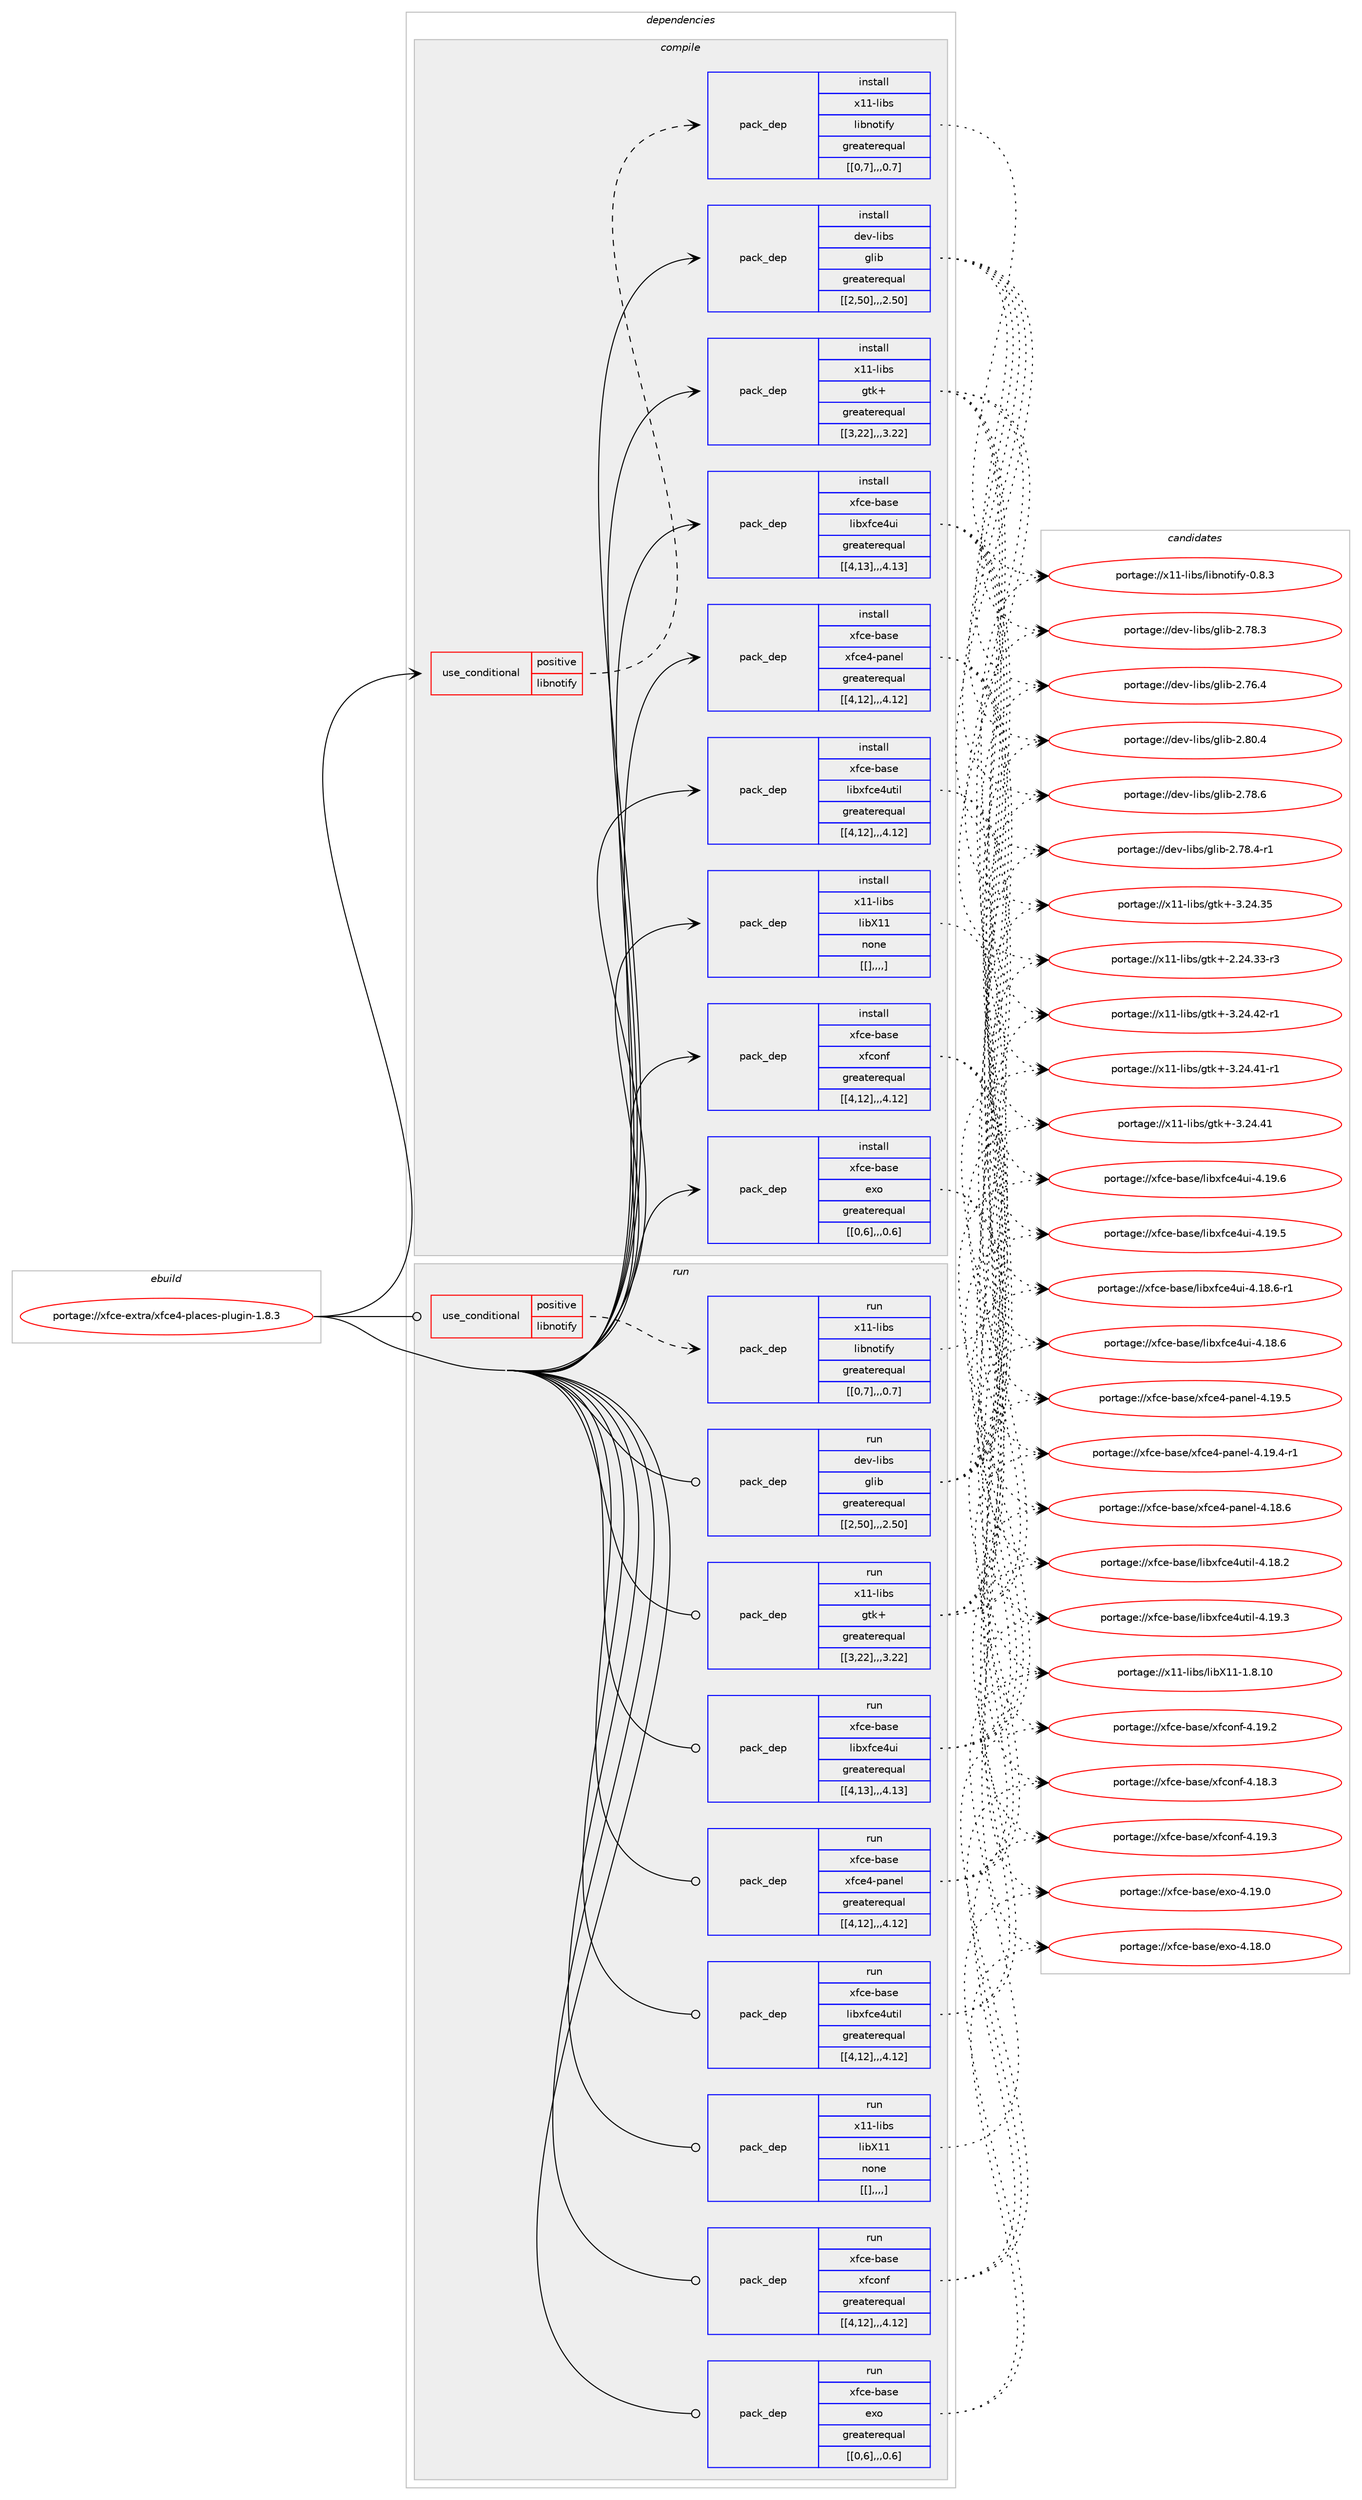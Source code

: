 digraph prolog {

# *************
# Graph options
# *************

newrank=true;
concentrate=true;
compound=true;
graph [rankdir=LR,fontname=Helvetica,fontsize=10,ranksep=1.5];#, ranksep=2.5, nodesep=0.2];
edge  [arrowhead=vee];
node  [fontname=Helvetica,fontsize=10];

# **********
# The ebuild
# **********

subgraph cluster_leftcol {
color=gray;
label=<<i>ebuild</i>>;
id [label="portage://xfce-extra/xfce4-places-plugin-1.8.3", color=red, width=4, href="../xfce-extra/xfce4-places-plugin-1.8.3.svg"];
}

# ****************
# The dependencies
# ****************

subgraph cluster_midcol {
color=gray;
label=<<i>dependencies</i>>;
subgraph cluster_compile {
fillcolor="#eeeeee";
style=filled;
label=<<i>compile</i>>;
subgraph cond369 {
dependency2671 [label=<<TABLE BORDER="0" CELLBORDER="1" CELLSPACING="0" CELLPADDING="4"><TR><TD ROWSPAN="3" CELLPADDING="10">use_conditional</TD></TR><TR><TD>positive</TD></TR><TR><TD>libnotify</TD></TR></TABLE>>, shape=none, color=red];
subgraph pack2150 {
dependency2676 [label=<<TABLE BORDER="0" CELLBORDER="1" CELLSPACING="0" CELLPADDING="4" WIDTH="220"><TR><TD ROWSPAN="6" CELLPADDING="30">pack_dep</TD></TR><TR><TD WIDTH="110">install</TD></TR><TR><TD>x11-libs</TD></TR><TR><TD>libnotify</TD></TR><TR><TD>greaterequal</TD></TR><TR><TD>[[0,7],,,0.7]</TD></TR></TABLE>>, shape=none, color=blue];
}
dependency2671:e -> dependency2676:w [weight=20,style="dashed",arrowhead="vee"];
}
id:e -> dependency2671:w [weight=20,style="solid",arrowhead="vee"];
subgraph pack2153 {
dependency2683 [label=<<TABLE BORDER="0" CELLBORDER="1" CELLSPACING="0" CELLPADDING="4" WIDTH="220"><TR><TD ROWSPAN="6" CELLPADDING="30">pack_dep</TD></TR><TR><TD WIDTH="110">install</TD></TR><TR><TD>dev-libs</TD></TR><TR><TD>glib</TD></TR><TR><TD>greaterequal</TD></TR><TR><TD>[[2,50],,,2.50]</TD></TR></TABLE>>, shape=none, color=blue];
}
id:e -> dependency2683:w [weight=20,style="solid",arrowhead="vee"];
subgraph pack2159 {
dependency2688 [label=<<TABLE BORDER="0" CELLBORDER="1" CELLSPACING="0" CELLPADDING="4" WIDTH="220"><TR><TD ROWSPAN="6" CELLPADDING="30">pack_dep</TD></TR><TR><TD WIDTH="110">install</TD></TR><TR><TD>x11-libs</TD></TR><TR><TD>gtk+</TD></TR><TR><TD>greaterequal</TD></TR><TR><TD>[[3,22],,,3.22]</TD></TR></TABLE>>, shape=none, color=blue];
}
id:e -> dependency2688:w [weight=20,style="solid",arrowhead="vee"];
subgraph pack2161 {
dependency2691 [label=<<TABLE BORDER="0" CELLBORDER="1" CELLSPACING="0" CELLPADDING="4" WIDTH="220"><TR><TD ROWSPAN="6" CELLPADDING="30">pack_dep</TD></TR><TR><TD WIDTH="110">install</TD></TR><TR><TD>x11-libs</TD></TR><TR><TD>libX11</TD></TR><TR><TD>none</TD></TR><TR><TD>[[],,,,]</TD></TR></TABLE>>, shape=none, color=blue];
}
id:e -> dependency2691:w [weight=20,style="solid",arrowhead="vee"];
subgraph pack2165 {
dependency2695 [label=<<TABLE BORDER="0" CELLBORDER="1" CELLSPACING="0" CELLPADDING="4" WIDTH="220"><TR><TD ROWSPAN="6" CELLPADDING="30">pack_dep</TD></TR><TR><TD WIDTH="110">install</TD></TR><TR><TD>xfce-base</TD></TR><TR><TD>exo</TD></TR><TR><TD>greaterequal</TD></TR><TR><TD>[[0,6],,,0.6]</TD></TR></TABLE>>, shape=none, color=blue];
}
id:e -> dependency2695:w [weight=20,style="solid",arrowhead="vee"];
subgraph pack2168 {
dependency2700 [label=<<TABLE BORDER="0" CELLBORDER="1" CELLSPACING="0" CELLPADDING="4" WIDTH="220"><TR><TD ROWSPAN="6" CELLPADDING="30">pack_dep</TD></TR><TR><TD WIDTH="110">install</TD></TR><TR><TD>xfce-base</TD></TR><TR><TD>libxfce4ui</TD></TR><TR><TD>greaterequal</TD></TR><TR><TD>[[4,13],,,4.13]</TD></TR></TABLE>>, shape=none, color=blue];
}
id:e -> dependency2700:w [weight=20,style="solid",arrowhead="vee"];
subgraph pack2172 {
dependency2707 [label=<<TABLE BORDER="0" CELLBORDER="1" CELLSPACING="0" CELLPADDING="4" WIDTH="220"><TR><TD ROWSPAN="6" CELLPADDING="30">pack_dep</TD></TR><TR><TD WIDTH="110">install</TD></TR><TR><TD>xfce-base</TD></TR><TR><TD>libxfce4util</TD></TR><TR><TD>greaterequal</TD></TR><TR><TD>[[4,12],,,4.12]</TD></TR></TABLE>>, shape=none, color=blue];
}
id:e -> dependency2707:w [weight=20,style="solid",arrowhead="vee"];
subgraph pack2177 {
dependency2714 [label=<<TABLE BORDER="0" CELLBORDER="1" CELLSPACING="0" CELLPADDING="4" WIDTH="220"><TR><TD ROWSPAN="6" CELLPADDING="30">pack_dep</TD></TR><TR><TD WIDTH="110">install</TD></TR><TR><TD>xfce-base</TD></TR><TR><TD>xfce4-panel</TD></TR><TR><TD>greaterequal</TD></TR><TR><TD>[[4,12],,,4.12]</TD></TR></TABLE>>, shape=none, color=blue];
}
id:e -> dependency2714:w [weight=20,style="solid",arrowhead="vee"];
subgraph pack2185 {
dependency2721 [label=<<TABLE BORDER="0" CELLBORDER="1" CELLSPACING="0" CELLPADDING="4" WIDTH="220"><TR><TD ROWSPAN="6" CELLPADDING="30">pack_dep</TD></TR><TR><TD WIDTH="110">install</TD></TR><TR><TD>xfce-base</TD></TR><TR><TD>xfconf</TD></TR><TR><TD>greaterequal</TD></TR><TR><TD>[[4,12],,,4.12]</TD></TR></TABLE>>, shape=none, color=blue];
}
id:e -> dependency2721:w [weight=20,style="solid",arrowhead="vee"];
}
subgraph cluster_compileandrun {
fillcolor="#eeeeee";
style=filled;
label=<<i>compile and run</i>>;
}
subgraph cluster_run {
fillcolor="#eeeeee";
style=filled;
label=<<i>run</i>>;
subgraph cond382 {
dependency2731 [label=<<TABLE BORDER="0" CELLBORDER="1" CELLSPACING="0" CELLPADDING="4"><TR><TD ROWSPAN="3" CELLPADDING="10">use_conditional</TD></TR><TR><TD>positive</TD></TR><TR><TD>libnotify</TD></TR></TABLE>>, shape=none, color=red];
subgraph pack2195 {
dependency2736 [label=<<TABLE BORDER="0" CELLBORDER="1" CELLSPACING="0" CELLPADDING="4" WIDTH="220"><TR><TD ROWSPAN="6" CELLPADDING="30">pack_dep</TD></TR><TR><TD WIDTH="110">run</TD></TR><TR><TD>x11-libs</TD></TR><TR><TD>libnotify</TD></TR><TR><TD>greaterequal</TD></TR><TR><TD>[[0,7],,,0.7]</TD></TR></TABLE>>, shape=none, color=blue];
}
dependency2731:e -> dependency2736:w [weight=20,style="dashed",arrowhead="vee"];
}
id:e -> dependency2731:w [weight=20,style="solid",arrowhead="odot"];
subgraph pack2201 {
dependency2744 [label=<<TABLE BORDER="0" CELLBORDER="1" CELLSPACING="0" CELLPADDING="4" WIDTH="220"><TR><TD ROWSPAN="6" CELLPADDING="30">pack_dep</TD></TR><TR><TD WIDTH="110">run</TD></TR><TR><TD>dev-libs</TD></TR><TR><TD>glib</TD></TR><TR><TD>greaterequal</TD></TR><TR><TD>[[2,50],,,2.50]</TD></TR></TABLE>>, shape=none, color=blue];
}
id:e -> dependency2744:w [weight=20,style="solid",arrowhead="odot"];
subgraph pack2206 {
dependency2749 [label=<<TABLE BORDER="0" CELLBORDER="1" CELLSPACING="0" CELLPADDING="4" WIDTH="220"><TR><TD ROWSPAN="6" CELLPADDING="30">pack_dep</TD></TR><TR><TD WIDTH="110">run</TD></TR><TR><TD>x11-libs</TD></TR><TR><TD>gtk+</TD></TR><TR><TD>greaterequal</TD></TR><TR><TD>[[3,22],,,3.22]</TD></TR></TABLE>>, shape=none, color=blue];
}
id:e -> dependency2749:w [weight=20,style="solid",arrowhead="odot"];
subgraph pack2209 {
dependency2754 [label=<<TABLE BORDER="0" CELLBORDER="1" CELLSPACING="0" CELLPADDING="4" WIDTH="220"><TR><TD ROWSPAN="6" CELLPADDING="30">pack_dep</TD></TR><TR><TD WIDTH="110">run</TD></TR><TR><TD>x11-libs</TD></TR><TR><TD>libX11</TD></TR><TR><TD>none</TD></TR><TR><TD>[[],,,,]</TD></TR></TABLE>>, shape=none, color=blue];
}
id:e -> dependency2754:w [weight=20,style="solid",arrowhead="odot"];
subgraph pack2213 {
dependency2758 [label=<<TABLE BORDER="0" CELLBORDER="1" CELLSPACING="0" CELLPADDING="4" WIDTH="220"><TR><TD ROWSPAN="6" CELLPADDING="30">pack_dep</TD></TR><TR><TD WIDTH="110">run</TD></TR><TR><TD>xfce-base</TD></TR><TR><TD>exo</TD></TR><TR><TD>greaterequal</TD></TR><TR><TD>[[0,6],,,0.6]</TD></TR></TABLE>>, shape=none, color=blue];
}
id:e -> dependency2758:w [weight=20,style="solid",arrowhead="odot"];
subgraph pack2217 {
dependency2764 [label=<<TABLE BORDER="0" CELLBORDER="1" CELLSPACING="0" CELLPADDING="4" WIDTH="220"><TR><TD ROWSPAN="6" CELLPADDING="30">pack_dep</TD></TR><TR><TD WIDTH="110">run</TD></TR><TR><TD>xfce-base</TD></TR><TR><TD>libxfce4ui</TD></TR><TR><TD>greaterequal</TD></TR><TR><TD>[[4,13],,,4.13]</TD></TR></TABLE>>, shape=none, color=blue];
}
id:e -> dependency2764:w [weight=20,style="solid",arrowhead="odot"];
subgraph pack2224 {
dependency2771 [label=<<TABLE BORDER="0" CELLBORDER="1" CELLSPACING="0" CELLPADDING="4" WIDTH="220"><TR><TD ROWSPAN="6" CELLPADDING="30">pack_dep</TD></TR><TR><TD WIDTH="110">run</TD></TR><TR><TD>xfce-base</TD></TR><TR><TD>libxfce4util</TD></TR><TR><TD>greaterequal</TD></TR><TR><TD>[[4,12],,,4.12]</TD></TR></TABLE>>, shape=none, color=blue];
}
id:e -> dependency2771:w [weight=20,style="solid",arrowhead="odot"];
subgraph pack2231 {
dependency2780 [label=<<TABLE BORDER="0" CELLBORDER="1" CELLSPACING="0" CELLPADDING="4" WIDTH="220"><TR><TD ROWSPAN="6" CELLPADDING="30">pack_dep</TD></TR><TR><TD WIDTH="110">run</TD></TR><TR><TD>xfce-base</TD></TR><TR><TD>xfce4-panel</TD></TR><TR><TD>greaterequal</TD></TR><TR><TD>[[4,12],,,4.12]</TD></TR></TABLE>>, shape=none, color=blue];
}
id:e -> dependency2780:w [weight=20,style="solid",arrowhead="odot"];
subgraph pack2234 {
dependency2783 [label=<<TABLE BORDER="0" CELLBORDER="1" CELLSPACING="0" CELLPADDING="4" WIDTH="220"><TR><TD ROWSPAN="6" CELLPADDING="30">pack_dep</TD></TR><TR><TD WIDTH="110">run</TD></TR><TR><TD>xfce-base</TD></TR><TR><TD>xfconf</TD></TR><TR><TD>greaterequal</TD></TR><TR><TD>[[4,12],,,4.12]</TD></TR></TABLE>>, shape=none, color=blue];
}
id:e -> dependency2783:w [weight=20,style="solid",arrowhead="odot"];
}
}

# **************
# The candidates
# **************

subgraph cluster_choices {
rank=same;
color=gray;
label=<<i>candidates</i>>;

subgraph choice2156 {
color=black;
nodesep=1;
choice120494945108105981154710810598110111116105102121454846564651 [label="portage://x11-libs/libnotify-0.8.3", color=red, width=4,href="../x11-libs/libnotify-0.8.3.svg"];
dependency2676:e -> choice120494945108105981154710810598110111116105102121454846564651:w [style=dotted,weight="100"];
}
subgraph choice2158 {
color=black;
nodesep=1;
choice1001011184510810598115471031081059845504656484652 [label="portage://dev-libs/glib-2.80.4", color=red, width=4,href="../dev-libs/glib-2.80.4.svg"];
choice1001011184510810598115471031081059845504655564654 [label="portage://dev-libs/glib-2.78.6", color=red, width=4,href="../dev-libs/glib-2.78.6.svg"];
choice10010111845108105981154710310810598455046555646524511449 [label="portage://dev-libs/glib-2.78.4-r1", color=red, width=4,href="../dev-libs/glib-2.78.4-r1.svg"];
choice1001011184510810598115471031081059845504655564651 [label="portage://dev-libs/glib-2.78.3", color=red, width=4,href="../dev-libs/glib-2.78.3.svg"];
choice1001011184510810598115471031081059845504655544652 [label="portage://dev-libs/glib-2.76.4", color=red, width=4,href="../dev-libs/glib-2.76.4.svg"];
dependency2683:e -> choice1001011184510810598115471031081059845504656484652:w [style=dotted,weight="100"];
dependency2683:e -> choice1001011184510810598115471031081059845504655564654:w [style=dotted,weight="100"];
dependency2683:e -> choice10010111845108105981154710310810598455046555646524511449:w [style=dotted,weight="100"];
dependency2683:e -> choice1001011184510810598115471031081059845504655564651:w [style=dotted,weight="100"];
dependency2683:e -> choice1001011184510810598115471031081059845504655544652:w [style=dotted,weight="100"];
}
subgraph choice2162 {
color=black;
nodesep=1;
choice12049494510810598115471031161074345514650524652504511449 [label="portage://x11-libs/gtk+-3.24.42-r1", color=red, width=4,href="../x11-libs/gtk+-3.24.42-r1.svg"];
choice12049494510810598115471031161074345514650524652494511449 [label="portage://x11-libs/gtk+-3.24.41-r1", color=red, width=4,href="../x11-libs/gtk+-3.24.41-r1.svg"];
choice1204949451081059811547103116107434551465052465249 [label="portage://x11-libs/gtk+-3.24.41", color=red, width=4,href="../x11-libs/gtk+-3.24.41.svg"];
choice1204949451081059811547103116107434551465052465153 [label="portage://x11-libs/gtk+-3.24.35", color=red, width=4,href="../x11-libs/gtk+-3.24.35.svg"];
choice12049494510810598115471031161074345504650524651514511451 [label="portage://x11-libs/gtk+-2.24.33-r3", color=red, width=4,href="../x11-libs/gtk+-2.24.33-r3.svg"];
dependency2688:e -> choice12049494510810598115471031161074345514650524652504511449:w [style=dotted,weight="100"];
dependency2688:e -> choice12049494510810598115471031161074345514650524652494511449:w [style=dotted,weight="100"];
dependency2688:e -> choice1204949451081059811547103116107434551465052465249:w [style=dotted,weight="100"];
dependency2688:e -> choice1204949451081059811547103116107434551465052465153:w [style=dotted,weight="100"];
dependency2688:e -> choice12049494510810598115471031161074345504650524651514511451:w [style=dotted,weight="100"];
}
subgraph choice2168 {
color=black;
nodesep=1;
choice12049494510810598115471081059888494945494656464948 [label="portage://x11-libs/libX11-1.8.10", color=red, width=4,href="../x11-libs/libX11-1.8.10.svg"];
dependency2691:e -> choice12049494510810598115471081059888494945494656464948:w [style=dotted,weight="100"];
}
subgraph choice2170 {
color=black;
nodesep=1;
choice120102991014598971151014710112011145524649574648 [label="portage://xfce-base/exo-4.19.0", color=red, width=4,href="../xfce-base/exo-4.19.0.svg"];
choice120102991014598971151014710112011145524649564648 [label="portage://xfce-base/exo-4.18.0", color=red, width=4,href="../xfce-base/exo-4.18.0.svg"];
dependency2695:e -> choice120102991014598971151014710112011145524649574648:w [style=dotted,weight="100"];
dependency2695:e -> choice120102991014598971151014710112011145524649564648:w [style=dotted,weight="100"];
}
subgraph choice2172 {
color=black;
nodesep=1;
choice120102991014598971151014710810598120102991015211710545524649574654 [label="portage://xfce-base/libxfce4ui-4.19.6", color=red, width=4,href="../xfce-base/libxfce4ui-4.19.6.svg"];
choice120102991014598971151014710810598120102991015211710545524649574653 [label="portage://xfce-base/libxfce4ui-4.19.5", color=red, width=4,href="../xfce-base/libxfce4ui-4.19.5.svg"];
choice1201029910145989711510147108105981201029910152117105455246495646544511449 [label="portage://xfce-base/libxfce4ui-4.18.6-r1", color=red, width=4,href="../xfce-base/libxfce4ui-4.18.6-r1.svg"];
choice120102991014598971151014710810598120102991015211710545524649564654 [label="portage://xfce-base/libxfce4ui-4.18.6", color=red, width=4,href="../xfce-base/libxfce4ui-4.18.6.svg"];
dependency2700:e -> choice120102991014598971151014710810598120102991015211710545524649574654:w [style=dotted,weight="100"];
dependency2700:e -> choice120102991014598971151014710810598120102991015211710545524649574653:w [style=dotted,weight="100"];
dependency2700:e -> choice1201029910145989711510147108105981201029910152117105455246495646544511449:w [style=dotted,weight="100"];
dependency2700:e -> choice120102991014598971151014710810598120102991015211710545524649564654:w [style=dotted,weight="100"];
}
subgraph choice2179 {
color=black;
nodesep=1;
choice120102991014598971151014710810598120102991015211711610510845524649574651 [label="portage://xfce-base/libxfce4util-4.19.3", color=red, width=4,href="../xfce-base/libxfce4util-4.19.3.svg"];
choice120102991014598971151014710810598120102991015211711610510845524649564650 [label="portage://xfce-base/libxfce4util-4.18.2", color=red, width=4,href="../xfce-base/libxfce4util-4.18.2.svg"];
dependency2707:e -> choice120102991014598971151014710810598120102991015211711610510845524649574651:w [style=dotted,weight="100"];
dependency2707:e -> choice120102991014598971151014710810598120102991015211711610510845524649564650:w [style=dotted,weight="100"];
}
subgraph choice2181 {
color=black;
nodesep=1;
choice12010299101459897115101471201029910152451129711010110845524649574653 [label="portage://xfce-base/xfce4-panel-4.19.5", color=red, width=4,href="../xfce-base/xfce4-panel-4.19.5.svg"];
choice120102991014598971151014712010299101524511297110101108455246495746524511449 [label="portage://xfce-base/xfce4-panel-4.19.4-r1", color=red, width=4,href="../xfce-base/xfce4-panel-4.19.4-r1.svg"];
choice12010299101459897115101471201029910152451129711010110845524649564654 [label="portage://xfce-base/xfce4-panel-4.18.6", color=red, width=4,href="../xfce-base/xfce4-panel-4.18.6.svg"];
dependency2714:e -> choice12010299101459897115101471201029910152451129711010110845524649574653:w [style=dotted,weight="100"];
dependency2714:e -> choice120102991014598971151014712010299101524511297110101108455246495746524511449:w [style=dotted,weight="100"];
dependency2714:e -> choice12010299101459897115101471201029910152451129711010110845524649564654:w [style=dotted,weight="100"];
}
subgraph choice2185 {
color=black;
nodesep=1;
choice12010299101459897115101471201029911111010245524649574651 [label="portage://xfce-base/xfconf-4.19.3", color=red, width=4,href="../xfce-base/xfconf-4.19.3.svg"];
choice12010299101459897115101471201029911111010245524649574650 [label="portage://xfce-base/xfconf-4.19.2", color=red, width=4,href="../xfce-base/xfconf-4.19.2.svg"];
choice12010299101459897115101471201029911111010245524649564651 [label="portage://xfce-base/xfconf-4.18.3", color=red, width=4,href="../xfce-base/xfconf-4.18.3.svg"];
dependency2721:e -> choice12010299101459897115101471201029911111010245524649574651:w [style=dotted,weight="100"];
dependency2721:e -> choice12010299101459897115101471201029911111010245524649574650:w [style=dotted,weight="100"];
dependency2721:e -> choice12010299101459897115101471201029911111010245524649564651:w [style=dotted,weight="100"];
}
subgraph choice2190 {
color=black;
nodesep=1;
choice120494945108105981154710810598110111116105102121454846564651 [label="portage://x11-libs/libnotify-0.8.3", color=red, width=4,href="../x11-libs/libnotify-0.8.3.svg"];
dependency2736:e -> choice120494945108105981154710810598110111116105102121454846564651:w [style=dotted,weight="100"];
}
subgraph choice2193 {
color=black;
nodesep=1;
choice1001011184510810598115471031081059845504656484652 [label="portage://dev-libs/glib-2.80.4", color=red, width=4,href="../dev-libs/glib-2.80.4.svg"];
choice1001011184510810598115471031081059845504655564654 [label="portage://dev-libs/glib-2.78.6", color=red, width=4,href="../dev-libs/glib-2.78.6.svg"];
choice10010111845108105981154710310810598455046555646524511449 [label="portage://dev-libs/glib-2.78.4-r1", color=red, width=4,href="../dev-libs/glib-2.78.4-r1.svg"];
choice1001011184510810598115471031081059845504655564651 [label="portage://dev-libs/glib-2.78.3", color=red, width=4,href="../dev-libs/glib-2.78.3.svg"];
choice1001011184510810598115471031081059845504655544652 [label="portage://dev-libs/glib-2.76.4", color=red, width=4,href="../dev-libs/glib-2.76.4.svg"];
dependency2744:e -> choice1001011184510810598115471031081059845504656484652:w [style=dotted,weight="100"];
dependency2744:e -> choice1001011184510810598115471031081059845504655564654:w [style=dotted,weight="100"];
dependency2744:e -> choice10010111845108105981154710310810598455046555646524511449:w [style=dotted,weight="100"];
dependency2744:e -> choice1001011184510810598115471031081059845504655564651:w [style=dotted,weight="100"];
dependency2744:e -> choice1001011184510810598115471031081059845504655544652:w [style=dotted,weight="100"];
}
subgraph choice2196 {
color=black;
nodesep=1;
choice12049494510810598115471031161074345514650524652504511449 [label="portage://x11-libs/gtk+-3.24.42-r1", color=red, width=4,href="../x11-libs/gtk+-3.24.42-r1.svg"];
choice12049494510810598115471031161074345514650524652494511449 [label="portage://x11-libs/gtk+-3.24.41-r1", color=red, width=4,href="../x11-libs/gtk+-3.24.41-r1.svg"];
choice1204949451081059811547103116107434551465052465249 [label="portage://x11-libs/gtk+-3.24.41", color=red, width=4,href="../x11-libs/gtk+-3.24.41.svg"];
choice1204949451081059811547103116107434551465052465153 [label="portage://x11-libs/gtk+-3.24.35", color=red, width=4,href="../x11-libs/gtk+-3.24.35.svg"];
choice12049494510810598115471031161074345504650524651514511451 [label="portage://x11-libs/gtk+-2.24.33-r3", color=red, width=4,href="../x11-libs/gtk+-2.24.33-r3.svg"];
dependency2749:e -> choice12049494510810598115471031161074345514650524652504511449:w [style=dotted,weight="100"];
dependency2749:e -> choice12049494510810598115471031161074345514650524652494511449:w [style=dotted,weight="100"];
dependency2749:e -> choice1204949451081059811547103116107434551465052465249:w [style=dotted,weight="100"];
dependency2749:e -> choice1204949451081059811547103116107434551465052465153:w [style=dotted,weight="100"];
dependency2749:e -> choice12049494510810598115471031161074345504650524651514511451:w [style=dotted,weight="100"];
}
subgraph choice2201 {
color=black;
nodesep=1;
choice12049494510810598115471081059888494945494656464948 [label="portage://x11-libs/libX11-1.8.10", color=red, width=4,href="../x11-libs/libX11-1.8.10.svg"];
dependency2754:e -> choice12049494510810598115471081059888494945494656464948:w [style=dotted,weight="100"];
}
subgraph choice2204 {
color=black;
nodesep=1;
choice120102991014598971151014710112011145524649574648 [label="portage://xfce-base/exo-4.19.0", color=red, width=4,href="../xfce-base/exo-4.19.0.svg"];
choice120102991014598971151014710112011145524649564648 [label="portage://xfce-base/exo-4.18.0", color=red, width=4,href="../xfce-base/exo-4.18.0.svg"];
dependency2758:e -> choice120102991014598971151014710112011145524649574648:w [style=dotted,weight="100"];
dependency2758:e -> choice120102991014598971151014710112011145524649564648:w [style=dotted,weight="100"];
}
subgraph choice2206 {
color=black;
nodesep=1;
choice120102991014598971151014710810598120102991015211710545524649574654 [label="portage://xfce-base/libxfce4ui-4.19.6", color=red, width=4,href="../xfce-base/libxfce4ui-4.19.6.svg"];
choice120102991014598971151014710810598120102991015211710545524649574653 [label="portage://xfce-base/libxfce4ui-4.19.5", color=red, width=4,href="../xfce-base/libxfce4ui-4.19.5.svg"];
choice1201029910145989711510147108105981201029910152117105455246495646544511449 [label="portage://xfce-base/libxfce4ui-4.18.6-r1", color=red, width=4,href="../xfce-base/libxfce4ui-4.18.6-r1.svg"];
choice120102991014598971151014710810598120102991015211710545524649564654 [label="portage://xfce-base/libxfce4ui-4.18.6", color=red, width=4,href="../xfce-base/libxfce4ui-4.18.6.svg"];
dependency2764:e -> choice120102991014598971151014710810598120102991015211710545524649574654:w [style=dotted,weight="100"];
dependency2764:e -> choice120102991014598971151014710810598120102991015211710545524649574653:w [style=dotted,weight="100"];
dependency2764:e -> choice1201029910145989711510147108105981201029910152117105455246495646544511449:w [style=dotted,weight="100"];
dependency2764:e -> choice120102991014598971151014710810598120102991015211710545524649564654:w [style=dotted,weight="100"];
}
subgraph choice2209 {
color=black;
nodesep=1;
choice120102991014598971151014710810598120102991015211711610510845524649574651 [label="portage://xfce-base/libxfce4util-4.19.3", color=red, width=4,href="../xfce-base/libxfce4util-4.19.3.svg"];
choice120102991014598971151014710810598120102991015211711610510845524649564650 [label="portage://xfce-base/libxfce4util-4.18.2", color=red, width=4,href="../xfce-base/libxfce4util-4.18.2.svg"];
dependency2771:e -> choice120102991014598971151014710810598120102991015211711610510845524649574651:w [style=dotted,weight="100"];
dependency2771:e -> choice120102991014598971151014710810598120102991015211711610510845524649564650:w [style=dotted,weight="100"];
}
subgraph choice2211 {
color=black;
nodesep=1;
choice12010299101459897115101471201029910152451129711010110845524649574653 [label="portage://xfce-base/xfce4-panel-4.19.5", color=red, width=4,href="../xfce-base/xfce4-panel-4.19.5.svg"];
choice120102991014598971151014712010299101524511297110101108455246495746524511449 [label="portage://xfce-base/xfce4-panel-4.19.4-r1", color=red, width=4,href="../xfce-base/xfce4-panel-4.19.4-r1.svg"];
choice12010299101459897115101471201029910152451129711010110845524649564654 [label="portage://xfce-base/xfce4-panel-4.18.6", color=red, width=4,href="../xfce-base/xfce4-panel-4.18.6.svg"];
dependency2780:e -> choice12010299101459897115101471201029910152451129711010110845524649574653:w [style=dotted,weight="100"];
dependency2780:e -> choice120102991014598971151014712010299101524511297110101108455246495746524511449:w [style=dotted,weight="100"];
dependency2780:e -> choice12010299101459897115101471201029910152451129711010110845524649564654:w [style=dotted,weight="100"];
}
subgraph choice2213 {
color=black;
nodesep=1;
choice12010299101459897115101471201029911111010245524649574651 [label="portage://xfce-base/xfconf-4.19.3", color=red, width=4,href="../xfce-base/xfconf-4.19.3.svg"];
choice12010299101459897115101471201029911111010245524649574650 [label="portage://xfce-base/xfconf-4.19.2", color=red, width=4,href="../xfce-base/xfconf-4.19.2.svg"];
choice12010299101459897115101471201029911111010245524649564651 [label="portage://xfce-base/xfconf-4.18.3", color=red, width=4,href="../xfce-base/xfconf-4.18.3.svg"];
dependency2783:e -> choice12010299101459897115101471201029911111010245524649574651:w [style=dotted,weight="100"];
dependency2783:e -> choice12010299101459897115101471201029911111010245524649574650:w [style=dotted,weight="100"];
dependency2783:e -> choice12010299101459897115101471201029911111010245524649564651:w [style=dotted,weight="100"];
}
}

}
